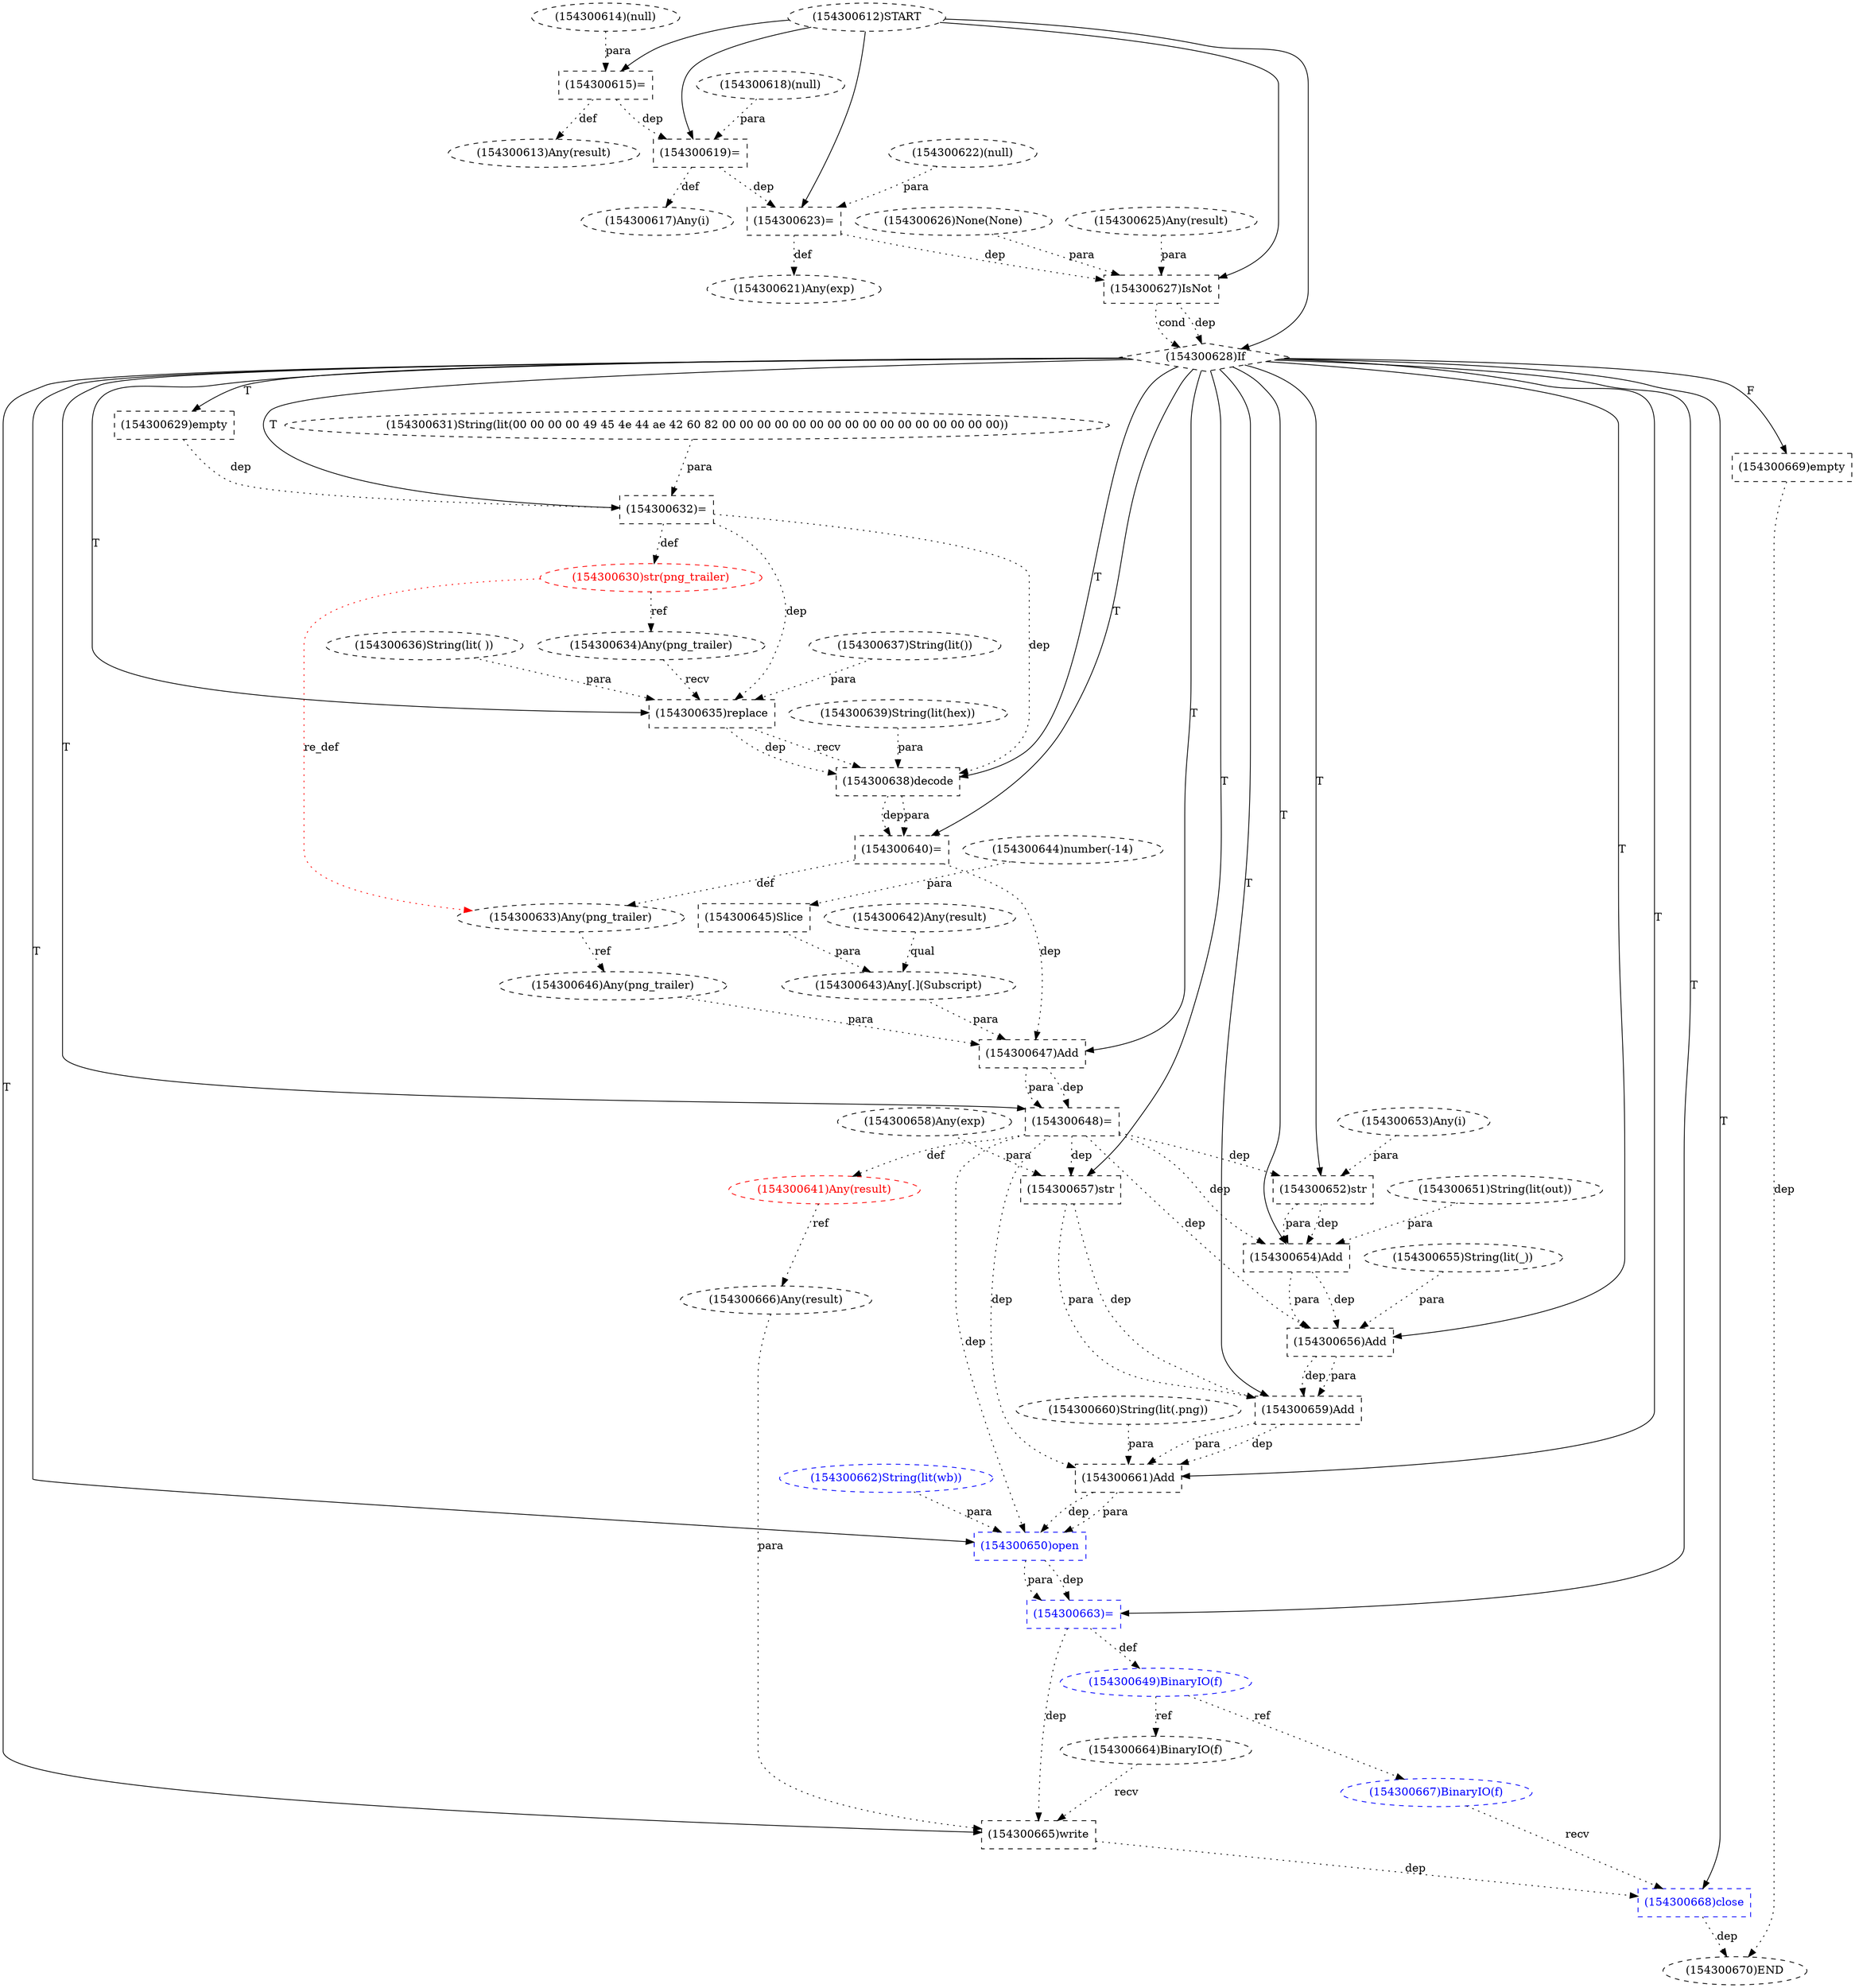 digraph G {
1 [label="(154300636)String(lit( ))" shape=ellipse style=dashed]
2 [label="(154300649)BinaryIO(f)" shape=ellipse style=dashed color=blue fontcolor=blue]
3 [label="(154300644)number(-14)" shape=ellipse style=dashed]
4 [label="(154300640)=" shape=box style=dashed]
5 [label="(154300661)Add" shape=box style=dashed]
6 [label="(154300612)START" style=dashed]
7 [label="(154300621)Any(exp)" shape=ellipse style=dashed]
8 [label="(154300622)(null)" shape=ellipse style=dashed]
9 [label="(154300654)Add" shape=box style=dashed]
10 [label="(154300629)empty" shape=box style=dashed]
11 [label="(154300630)str(png_trailer)" shape=ellipse style=dashed color=red fontcolor=red]
12 [label="(154300627)IsNot" shape=box style=dashed]
13 [label="(154300613)Any(result)" shape=ellipse style=dashed]
14 [label="(154300669)empty" shape=box style=dashed]
15 [label="(154300618)(null)" shape=ellipse style=dashed]
16 [label="(154300646)Any(png_trailer)" shape=ellipse style=dashed]
17 [label="(154300642)Any(result)" shape=ellipse style=dashed]
18 [label="(154300667)BinaryIO(f)" shape=ellipse style=dashed color=blue fontcolor=blue]
19 [label="(154300637)String(lit())" shape=ellipse style=dashed]
20 [label="(154300652)str" shape=box style=dashed]
21 [label="(154300632)=" shape=box style=dashed]
22 [label="(154300645)Slice" shape=box style=dashed]
23 [label="(154300626)None(None)" shape=ellipse style=dashed]
24 [label="(154300643)Any[.](Subscript)" shape=ellipse style=dashed]
25 [label="(154300664)BinaryIO(f)" shape=ellipse style=dashed]
26 [label="(154300635)replace" shape=box style=dashed]
27 [label="(154300639)String(lit(hex))" shape=ellipse style=dashed]
28 [label="(154300665)write" shape=box style=dashed]
29 [label="(154300641)Any(result)" shape=ellipse style=dashed color=red fontcolor=red]
30 [label="(154300662)String(lit(wb))" shape=ellipse style=dashed color=blue fontcolor=blue]
31 [label="(154300657)str" shape=box style=dashed]
32 [label="(154300634)Any(png_trailer)" shape=ellipse style=dashed]
33 [label="(154300614)(null)" shape=ellipse style=dashed]
34 [label="(154300651)String(lit(out))" shape=ellipse style=dashed]
35 [label="(154300670)END" style=dashed]
36 [label="(154300648)=" shape=box style=dashed]
37 [label="(154300655)String(lit(_))" shape=ellipse style=dashed]
38 [label="(154300615)=" shape=box style=dashed]
39 [label="(154300647)Add" shape=box style=dashed]
40 [label="(154300663)=" shape=box style=dashed color=blue fontcolor=blue]
41 [label="(154300658)Any(exp)" shape=ellipse style=dashed]
42 [label="(154300653)Any(i)" shape=ellipse style=dashed]
43 [label="(154300623)=" shape=box style=dashed]
44 [label="(154300668)close" shape=box style=dashed color=blue fontcolor=blue]
45 [label="(154300617)Any(i)" shape=ellipse style=dashed]
46 [label="(154300666)Any(result)" shape=ellipse style=dashed]
47 [label="(154300631)String(lit(00 00 00 00 49 45 4e 44 ae 42 60 82 00 00 00 00 00 00 00 00 00 00 00 00 00 00 00 00))" shape=ellipse style=dashed]
48 [label="(154300619)=" shape=box style=dashed]
49 [label="(154300660)String(lit(.png))" shape=ellipse style=dashed]
50 [label="(154300625)Any(result)" shape=ellipse style=dashed]
51 [label="(154300659)Add" shape=box style=dashed]
52 [label="(154300628)If" shape=diamond style=dashed]
53 [label="(154300650)open" shape=box style=dashed color=blue fontcolor=blue]
54 [label="(154300656)Add" shape=box style=dashed]
55 [label="(154300638)decode" shape=box style=dashed]
56 [label="(154300633)Any(png_trailer)" shape=ellipse style=dashed color=black fontcolor=black]
40 -> 2 [label="def" style=dotted];
52 -> 4 [label="T"];
55 -> 4 [label="dep" style=dotted];
55 -> 4 [label="para" style=dotted];
52 -> 5 [label="T"];
51 -> 5 [label="dep" style=dotted];
51 -> 5 [label="para" style=dotted];
49 -> 5 [label="para" style=dotted];
36 -> 5 [label="dep" style=dotted];
43 -> 7 [label="def" style=dotted];
52 -> 9 [label="T"];
34 -> 9 [label="para" style=dotted];
20 -> 9 [label="dep" style=dotted];
20 -> 9 [label="para" style=dotted];
36 -> 9 [label="dep" style=dotted];
52 -> 10 [label="T"];
21 -> 11 [label="def" style=dotted];
6 -> 12 [label="" style=solid];
50 -> 12 [label="para" style=dotted];
23 -> 12 [label="para" style=dotted];
43 -> 12 [label="dep" style=dotted];
38 -> 13 [label="def" style=dotted];
52 -> 14 [label="F"];
56 -> 16 [label="ref" style=dotted];
2 -> 18 [label="ref" style=dotted];
52 -> 20 [label="T"];
42 -> 20 [label="para" style=dotted];
36 -> 20 [label="dep" style=dotted];
52 -> 21 [label="T"];
47 -> 21 [label="para" style=dotted];
10 -> 21 [label="dep" style=dotted];
3 -> 22 [label="para" style=dotted];
17 -> 24 [label="qual" style=dotted];
22 -> 24 [label="para" style=dotted];
2 -> 25 [label="ref" style=dotted];
52 -> 26 [label="T"];
32 -> 26 [label="recv" style=dotted];
1 -> 26 [label="para" style=dotted];
19 -> 26 [label="para" style=dotted];
21 -> 26 [label="dep" style=dotted];
52 -> 28 [label="T"];
25 -> 28 [label="recv" style=dotted];
46 -> 28 [label="para" style=dotted];
40 -> 28 [label="dep" style=dotted];
36 -> 29 [label="def" style=dotted];
52 -> 31 [label="T"];
41 -> 31 [label="para" style=dotted];
36 -> 31 [label="dep" style=dotted];
11 -> 32 [label="ref" style=dotted];
14 -> 35 [label="dep" style=dotted];
44 -> 35 [label="dep" style=dotted];
52 -> 36 [label="T"];
39 -> 36 [label="dep" style=dotted];
39 -> 36 [label="para" style=dotted];
6 -> 38 [label="" style=solid];
33 -> 38 [label="para" style=dotted];
52 -> 39 [label="T"];
24 -> 39 [label="para" style=dotted];
16 -> 39 [label="para" style=dotted];
4 -> 39 [label="dep" style=dotted];
52 -> 40 [label="T"];
53 -> 40 [label="dep" style=dotted];
53 -> 40 [label="para" style=dotted];
6 -> 43 [label="" style=solid];
8 -> 43 [label="para" style=dotted];
48 -> 43 [label="dep" style=dotted];
52 -> 44 [label="T"];
18 -> 44 [label="recv" style=dotted];
28 -> 44 [label="dep" style=dotted];
48 -> 45 [label="def" style=dotted];
29 -> 46 [label="ref" style=dotted];
6 -> 48 [label="" style=solid];
15 -> 48 [label="para" style=dotted];
38 -> 48 [label="dep" style=dotted];
52 -> 51 [label="T"];
54 -> 51 [label="dep" style=dotted];
54 -> 51 [label="para" style=dotted];
31 -> 51 [label="dep" style=dotted];
31 -> 51 [label="para" style=dotted];
6 -> 52 [label="" style=solid];
12 -> 52 [label="dep" style=dotted];
12 -> 52 [label="cond" style=dotted];
52 -> 53 [label="T"];
5 -> 53 [label="dep" style=dotted];
5 -> 53 [label="para" style=dotted];
30 -> 53 [label="para" style=dotted];
36 -> 53 [label="dep" style=dotted];
52 -> 54 [label="T"];
9 -> 54 [label="dep" style=dotted];
9 -> 54 [label="para" style=dotted];
37 -> 54 [label="para" style=dotted];
36 -> 54 [label="dep" style=dotted];
52 -> 55 [label="T"];
26 -> 55 [label="dep" style=dotted];
26 -> 55 [label="recv" style=dotted];
27 -> 55 [label="para" style=dotted];
21 -> 55 [label="dep" style=dotted];
4 -> 56 [label="def" style=dotted];
11 -> 56 [label="re_def" style=dotted color=red];
}